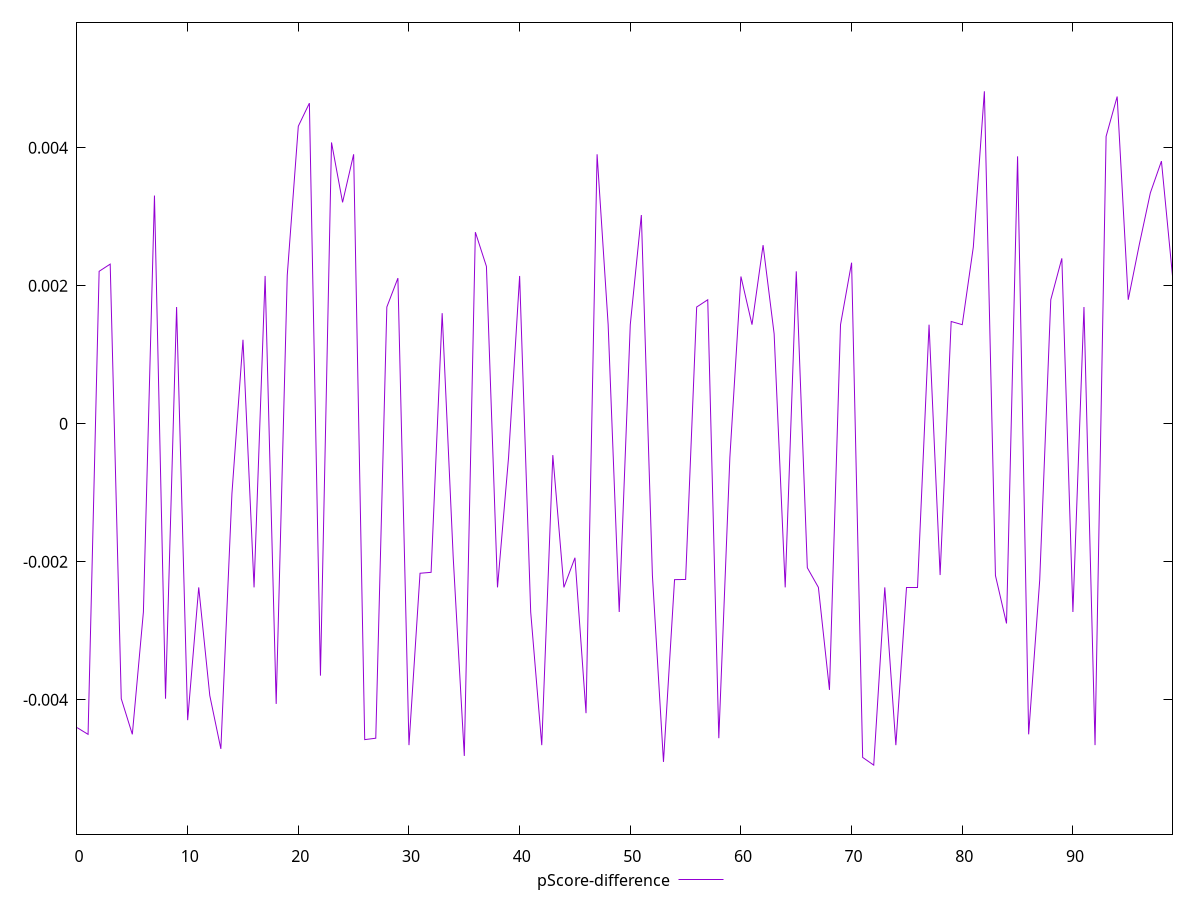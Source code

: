 reset

$pScoreDifference <<EOF
0 -0.004404017499953894
1 -0.004501804310517166
2 0.0022087637806268434
3 0.0023121942680274787
4 -0.003985369291239707
5 -0.004501804310517166
6 -0.0027289667531306128
7 0.0033059224797628017
8 -0.003985910260053618
9 0.0016909743048152404
10 -0.004296122006408212
11 -0.0023720976303206465
12 -0.003939683745941891
13 -0.004712491080089198
14 -0.0010162783403951936
15 0.001216370658286281
16 -0.0023720976303206465
17 0.0021411781880179004
18 -0.004061151897269457
19 0.0021492151771745904
20 0.004310885345215676
21 0.004644956506777209
22 -0.0036509173661329886
23 0.004075389764730986
24 0.003207584558069909
25 0.003904189046980977
26 -0.004578299811881839
27 -0.004557964083156776
28 0.0016909743048152404
29 0.002109532843067141
30 -0.004658299055735227
31 -0.002167318872029589
32 -0.0021541096134978233
33 0.001601424230018078
34 -0.0019427990435524345
35 -0.004814205411940711
36 0.0027751836391596285
37 0.0022788484662702446
38 -0.0023720976303206465
39 -0.0004880452699939086
40 0.002140521068583534
41 -0.0027289667531306128
42 -0.004658299055735227
43 -0.0004549537884007693
44 -0.0023720976303206465
45 -0.0019427990435524345
46 -0.004194961840225053
47 0.003904189046980977
48 0.0014349555156591975
49 -0.0027289667531306128
50 0.0014349555156591975
51 0.0030234771478042655
52 -0.002200343225380652
53 -0.0049013078291144565
54 -0.002259791404532252
55 -0.0022574409478878232
56 0.0016909743048152404
57 0.0017959756539759342
58 -0.004557548504115494
59 -0.0004880452699939086
60 0.0021329865553758043
61 0.0014349555156591975
62 0.0025873480949376026
63 0.0013016261409555252
64 -0.0023720976303206465
65 0.0022074192661277747
66 -0.002088067461382237
67 -0.0023720976303206465
68 -0.0038574630962745493
69 0.0014349555156591975
70 0.002333156353238608
71 -0.0048361962010719985
72 -0.004947844028381998
73 -0.0023720976303206465
74 -0.004658299055735227
75 -0.0023720976303206465
76 -0.0023720976303206465
77 0.0014349555156591975
78 -0.002193738216790919
79 0.0014809157398175676
80 0.0014349555156591975
81 0.0025601071926665275
82 0.004816733144997087
83 -0.002200343225380652
84 -0.0028947064309451376
85 0.0038743482154927067
86 -0.004501804310517166
87 -0.0022663971023028084
88 0.0017959756539759342
89 0.0023960823455619895
90 -0.0027289667531306128
91 0.0016909743048152404
92 -0.004658299055735227
93 0.0041632741365909
94 0.0047408250265898455
95 0.0017959756539759342
96 0.002596110115311079
97 0.003345193288212367
98 0.003804514506779433
99 0.002141465002720888
EOF

set key outside below
set xrange [0:99]
set yrange [-0.005947844028381998:0.005816733144997087]
set trange [-0.005947844028381998:0.005816733144997087]
set terminal svg size 640, 500 enhanced background rgb 'white'
set output "report/report_00029_2021-02-24T13-36-40.390Z/cumulative-layout-shift/samples/astro/pScore-difference/values.svg"

plot $pScoreDifference title "pScore-difference" with line

reset

